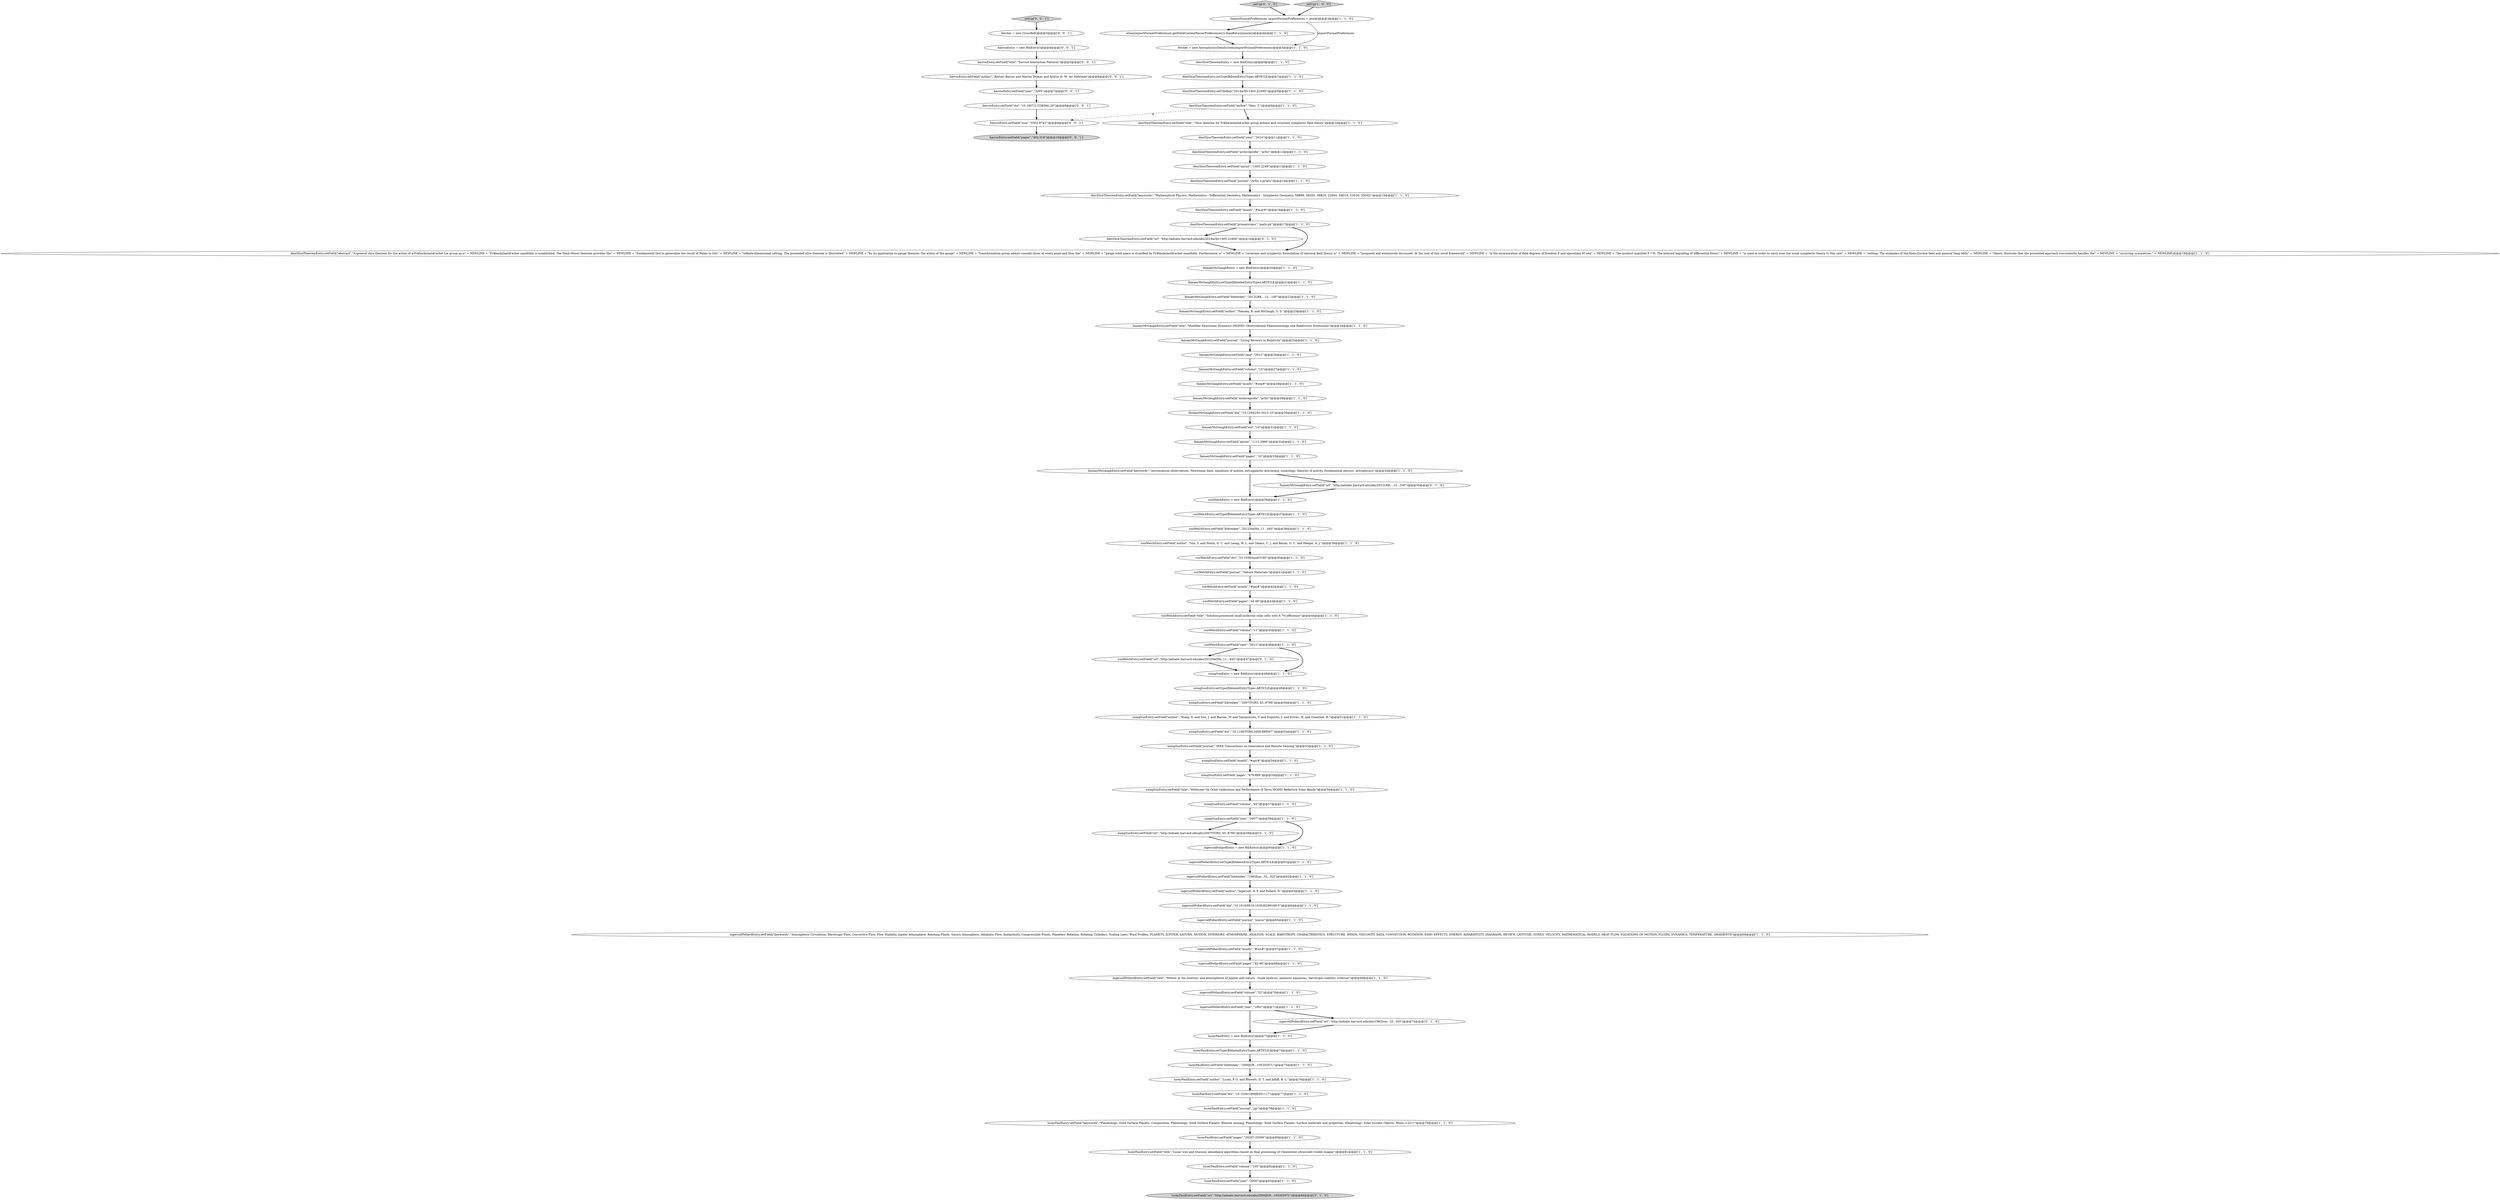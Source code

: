 digraph {
44 [style = filled, label = "diezSliceTheoremEntry = new BibEntry()@@@6@@@['1', '1', '0']", fillcolor = white, shape = ellipse image = "AAA0AAABBB1BBB"];
83 [style = filled, label = "setUp['0', '1', '0']", fillcolor = lightgray, shape = diamond image = "AAA0AAABBB2BBB"];
39 [style = filled, label = "sunWelchEntry.setField(\"journal\",\"Nature Materials\")@@@41@@@['1', '1', '0']", fillcolor = white, shape = ellipse image = "AAA0AAABBB1BBB"];
70 [style = filled, label = "sunWelchEntry.setField(\"month\",\"#jan#\")@@@42@@@['1', '1', '0']", fillcolor = white, shape = ellipse image = "AAA0AAABBB1BBB"];
53 [style = filled, label = "xiongSunEntry.setField(\"month\",\"#apr#\")@@@54@@@['1', '1', '0']", fillcolor = white, shape = ellipse image = "AAA0AAABBB1BBB"];
17 [style = filled, label = "luceyPaulEntry = new BibEntry()@@@73@@@['1', '1', '0']", fillcolor = white, shape = ellipse image = "AAA0AAABBB1BBB"];
50 [style = filled, label = "diezSliceTheoremEntry.setField(\"journal\",\"ArXiv e-prints\")@@@14@@@['1', '1', '0']", fillcolor = white, shape = ellipse image = "AAA0AAABBB1BBB"];
20 [style = filled, label = "famaeyMcGaughEntry.setField(\"eid\",\"10\")@@@31@@@['1', '1', '0']", fillcolor = white, shape = ellipse image = "AAA0AAABBB1BBB"];
2 [style = filled, label = "setUp['1', '0', '0']", fillcolor = lightgray, shape = diamond image = "AAA0AAABBB1BBB"];
13 [style = filled, label = "xiongSunEntry.setType(BiblatexEntryTypes.ARTICLE)@@@49@@@['1', '1', '0']", fillcolor = white, shape = ellipse image = "AAA0AAABBB1BBB"];
92 [style = filled, label = "setUp['0', '0', '1']", fillcolor = lightgray, shape = diamond image = "AAA0AAABBB3BBB"];
90 [style = filled, label = "barrosEntry = new BibEntry()@@@4@@@['0', '0', '1']", fillcolor = white, shape = ellipse image = "AAA0AAABBB3BBB"];
89 [style = filled, label = "barrosEntry.setField(\"issn\",\"0302-9743\")@@@9@@@['0', '0', '1']", fillcolor = white, shape = ellipse image = "AAA0AAABBB3BBB"];
55 [style = filled, label = "luceyPaulEntry.setField(\"keywords\",\"Planetology: Solid Surface Planets: Composition, Planetology: Solid Surface Planets: Remote sensing, Planetology: Solid Surface Planets: Surface materials and properties, Planetology: Solar System Objects: Moon (1221)\")@@@79@@@['1', '1', '0']", fillcolor = white, shape = ellipse image = "AAA0AAABBB1BBB"];
38 [style = filled, label = "luceyPaulEntry.setField(\"author\",\"Lucey, P. G. and Blewett, D. T. and Jolliff, B. L.\")@@@76@@@['1', '1', '0']", fillcolor = white, shape = ellipse image = "AAA0AAABBB1BBB"];
65 [style = filled, label = "xiongSunEntry.setField(\"title\",\"Multiyear On-Orbit Calibration and Performance of Terra MODIS Reflective Solar Bands\")@@@56@@@['1', '1', '0']", fillcolor = white, shape = ellipse image = "AAA0AAABBB1BBB"];
23 [style = filled, label = "diezSliceTheoremEntry.setField(\"primaryclass\",\"math-ph\")@@@17@@@['1', '1', '0']", fillcolor = white, shape = ellipse image = "AAA0AAABBB1BBB"];
26 [style = filled, label = "famaeyMcGaughEntry.setField(\"eprint\",\"1112.3960\")@@@32@@@['1', '1', '0']", fillcolor = white, shape = ellipse image = "AAA0AAABBB1BBB"];
4 [style = filled, label = "when(importFormatPreferences.getFieldContentParserPreferences()).thenReturn(mock())@@@4@@@['1', '1', '0']", fillcolor = white, shape = ellipse image = "AAA0AAABBB1BBB"];
25 [style = filled, label = "ingersollPollardEntry.setField(\"doi\",\"10.1016/0019-1035(82)90169-5\")@@@64@@@['1', '1', '0']", fillcolor = white, shape = ellipse image = "AAA0AAABBB1BBB"];
41 [style = filled, label = "diezSliceTheoremEntry.setField(\"eprint\",\"1405.2249\")@@@13@@@['1', '1', '0']", fillcolor = white, shape = ellipse image = "AAA0AAABBB1BBB"];
31 [style = filled, label = "luceyPaulEntry.setField(\"volume\",\"105\")@@@82@@@['1', '1', '0']", fillcolor = white, shape = ellipse image = "AAA0AAABBB1BBB"];
21 [style = filled, label = "xiongSunEntry.setField(\"pages\",\"879-889\")@@@55@@@['1', '1', '0']", fillcolor = white, shape = ellipse image = "AAA0AAABBB1BBB"];
27 [style = filled, label = "xiongSunEntry.setField(\"bibtexkey\",\"2007ITGRS..45..879X\")@@@50@@@['1', '1', '0']", fillcolor = white, shape = ellipse image = "AAA0AAABBB1BBB"];
85 [style = filled, label = "barrosEntry.setField(\"doi\",\"10.1007/11538394_20\")@@@8@@@['0', '0', '1']", fillcolor = white, shape = ellipse image = "AAA0AAABBB3BBB"];
81 [style = filled, label = "xiongSunEntry.setField(\"url\",\"http://adsabs.harvard.edu/abs/2007ITGRS..45..879X\")@@@59@@@['0', '1', '0']", fillcolor = white, shape = ellipse image = "AAA1AAABBB2BBB"];
71 [style = filled, label = "sunWelchEntry.setField(\"volume\",\"11\")@@@45@@@['1', '1', '0']", fillcolor = white, shape = ellipse image = "AAA0AAABBB1BBB"];
15 [style = filled, label = "diezSliceTheoremEntry.setField(\"title\",\"Slice theorem for Fr$\backslash$'echet group actions and covariant symplectic field theory\")@@@10@@@['1', '1', '0']", fillcolor = white, shape = ellipse image = "AAA0AAABBB1BBB"];
33 [style = filled, label = "sunWelchEntry = new BibEntry()@@@36@@@['1', '1', '0']", fillcolor = white, shape = ellipse image = "AAA0AAABBB1BBB"];
79 [style = filled, label = "famaeyMcGaughEntry.setField(\"url\",\"http://adsabs.harvard.edu/abs/2012LRR....15...10F\")@@@35@@@['0', '1', '0']", fillcolor = white, shape = ellipse image = "AAA1AAABBB2BBB"];
5 [style = filled, label = "luceyPaulEntry.setField(\"doi\",\"10.1029/1999JE001117\")@@@77@@@['1', '1', '0']", fillcolor = white, shape = ellipse image = "AAA0AAABBB1BBB"];
47 [style = filled, label = "famaeyMcGaughEntry.setField(\"pages\",\"10\")@@@33@@@['1', '1', '0']", fillcolor = white, shape = ellipse image = "AAA0AAABBB1BBB"];
3 [style = filled, label = "sunWelchEntry.setField(\"author\",\"Sun, Y. and Welch, G. C. and Leong, W. L. and Takacs, C. J. and Bazan, G. C. and Heeger, A. J.\")@@@39@@@['1', '1', '0']", fillcolor = white, shape = ellipse image = "AAA0AAABBB1BBB"];
48 [style = filled, label = "luceyPaulEntry.setType(BiblatexEntryTypes.ARTICLE)@@@74@@@['1', '1', '0']", fillcolor = white, shape = ellipse image = "AAA0AAABBB1BBB"];
9 [style = filled, label = "famaeyMcGaughEntry.setField(\"keywords\",\"astronomical observations, Newtonian limit, equations of motion, extragalactic astronomy, cosmology, theories of gravity, fundamental physics, astrophysics\")@@@34@@@['1', '1', '0']", fillcolor = white, shape = ellipse image = "AAA0AAABBB1BBB"];
67 [style = filled, label = "ImportFormatPreferences importFormatPreferences = mock()@@@3@@@['1', '1', '0']", fillcolor = white, shape = ellipse image = "AAA0AAABBB1BBB"];
75 [style = filled, label = "xiongSunEntry.setField(\"doi\",\"10.1109/TGRS.2006.890567\")@@@52@@@['1', '1', '0']", fillcolor = white, shape = ellipse image = "AAA0AAABBB1BBB"];
37 [style = filled, label = "xiongSunEntry.setField(\"journal\",\"IEEE Transactions on Geoscience and Remote Sensing\")@@@53@@@['1', '1', '0']", fillcolor = white, shape = ellipse image = "AAA0AAABBB1BBB"];
58 [style = filled, label = "sunWelchEntry.setField(\"pages\",\"44-48\")@@@43@@@['1', '1', '0']", fillcolor = white, shape = ellipse image = "AAA0AAABBB1BBB"];
34 [style = filled, label = "sunWelchEntry.setType(BiblatexEntryTypes.ARTICLE)@@@37@@@['1', '1', '0']", fillcolor = white, shape = ellipse image = "AAA0AAABBB1BBB"];
8 [style = filled, label = "diezSliceTheoremEntry.setCiteKey(\"2014arXiv1405.2249D\")@@@8@@@['1', '1', '0']", fillcolor = white, shape = ellipse image = "AAA0AAABBB1BBB"];
84 [style = filled, label = "barrosEntry.setField(\"author\",\"Alistair Barros and Marlon Dumas and Arthur H. M. ter Hofstede\")@@@6@@@['0', '0', '1']", fillcolor = white, shape = ellipse image = "AAA0AAABBB3BBB"];
77 [style = filled, label = "sunWelchEntry.setField(\"url\",\"http://adsabs.harvard.edu/abs/2012NatMa..11...44S\")@@@47@@@['0', '1', '0']", fillcolor = white, shape = ellipse image = "AAA1AAABBB2BBB"];
56 [style = filled, label = "ingersollPollardEntry.setType(BiblatexEntryTypes.ARTICLE)@@@61@@@['1', '1', '0']", fillcolor = white, shape = ellipse image = "AAA0AAABBB1BBB"];
40 [style = filled, label = "ingersollPollardEntry.setField(\"journal\",\"\icarus\")@@@65@@@['1', '1', '0']", fillcolor = white, shape = ellipse image = "AAA0AAABBB1BBB"];
36 [style = filled, label = "sunWelchEntry.setField(\"bibtexkey\",\"2012NatMa..11...44S\")@@@38@@@['1', '1', '0']", fillcolor = white, shape = ellipse image = "AAA0AAABBB1BBB"];
49 [style = filled, label = "luceyPaulEntry.setField(\"bibtexkey\",\"2000JGR...10520297L\")@@@75@@@['1', '1', '0']", fillcolor = white, shape = ellipse image = "AAA0AAABBB1BBB"];
59 [style = filled, label = "ingersollPollardEntry.setField(\"author\",\"Ingersoll, A. P. and Pollard, D.\")@@@63@@@['1', '1', '0']", fillcolor = white, shape = ellipse image = "AAA0AAABBB1BBB"];
16 [style = filled, label = "famaeyMcGaughEntry.setField(\"month\",\"#sep#\")@@@28@@@['1', '1', '0']", fillcolor = white, shape = ellipse image = "AAA0AAABBB1BBB"];
6 [style = filled, label = "sunWelchEntry.setField(\"title\",\"Solution-processed small-molecule solar cells with 6.7\% efficiency\")@@@44@@@['1', '1', '0']", fillcolor = white, shape = ellipse image = "AAA0AAABBB1BBB"];
54 [style = filled, label = "ingersollPollardEntry.setField(\"month\",\"#oct#\")@@@67@@@['1', '1', '0']", fillcolor = white, shape = ellipse image = "AAA0AAABBB1BBB"];
60 [style = filled, label = "xiongSunEntry = new BibEntry()@@@48@@@['1', '1', '0']", fillcolor = white, shape = ellipse image = "AAA0AAABBB1BBB"];
82 [style = filled, label = "ingersollPollardEntry.setField(\"url\",\"http://adsabs.harvard.edu/abs/1982Icar...52...62I\")@@@72@@@['0', '1', '0']", fillcolor = white, shape = ellipse image = "AAA1AAABBB2BBB"];
76 [style = filled, label = "diezSliceTheoremEntry.setField(\"year\",\"2014\")@@@11@@@['1', '1', '0']", fillcolor = white, shape = ellipse image = "AAA0AAABBB1BBB"];
86 [style = filled, label = "barrosEntry.setField(\"year\",\"2005\")@@@7@@@['0', '0', '1']", fillcolor = white, shape = ellipse image = "AAA0AAABBB3BBB"];
68 [style = filled, label = "diezSliceTheoremEntry.setType(BibtexEntryTypes.ARTICLE)@@@7@@@['1', '1', '0']", fillcolor = white, shape = ellipse image = "AAA0AAABBB1BBB"];
78 [style = filled, label = "luceyPaulEntry.setField(\"url\",\"http://adsabs.harvard.edu/abs/2000JGR...10520297L\")@@@84@@@['0', '1', '0']", fillcolor = lightgray, shape = ellipse image = "AAA1AAABBB2BBB"];
91 [style = filled, label = "fetcher = new CrossRef()@@@3@@@['0', '0', '1']", fillcolor = white, shape = ellipse image = "AAA0AAABBB3BBB"];
66 [style = filled, label = "luceyPaulEntry.setField(\"year\",\"2000\")@@@83@@@['1', '1', '0']", fillcolor = white, shape = ellipse image = "AAA0AAABBB1BBB"];
69 [style = filled, label = "diezSliceTheoremEntry.setField(\"month\",\"#may#\")@@@16@@@['1', '1', '0']", fillcolor = white, shape = ellipse image = "AAA0AAABBB1BBB"];
88 [style = filled, label = "barrosEntry.setField(\"title\",\"Service Interaction Patterns\")@@@5@@@['0', '0', '1']", fillcolor = white, shape = ellipse image = "AAA0AAABBB3BBB"];
80 [style = filled, label = "diezSliceTheoremEntry.setField(\"url\",\"http://adsabs.harvard.edu/abs/2014arXiv1405.2249D\")@@@18@@@['0', '1', '0']", fillcolor = white, shape = ellipse image = "AAA1AAABBB2BBB"];
45 [style = filled, label = "diezSliceTheoremEntry.setField(\"abstract\",\"A general slice theorem for the action of a Fr$\backslash$'echet Lie group on a\" + NEWLINE + \"Fr$\backslash$'echet manifolds is established. The Nash-Moser theorem provides the\" + NEWLINE + \"fundamental tool to generalize the result of Palais to this\" + NEWLINE + \"infinite-dimensional setting. The presented slice theorem is illustrated\" + NEWLINE + \"by its application to gauge theories: the action of the gauge\" + NEWLINE + \"transformation group admits smooth slices at every point and thus the\" + NEWLINE + \"gauge orbit space is stratified by Fr$\backslash$'echet manifolds. Furthermore, a\" + NEWLINE + \"covariant and symplectic formulation of classical field theory is\" + NEWLINE + \"proposed and extensively discussed. At the root of this novel framework\" + NEWLINE + \"is the incorporation of field degrees of freedom F and spacetime M into\" + NEWLINE + \"the product manifold F * M. The induced bigrading of differential forms\" + NEWLINE + \"is used in order to carry over the usual symplectic theory to this new\" + NEWLINE + \"setting. The examples of the Klein-Gordon field and general Yang-Mills\" + NEWLINE + \"theory illustrate that the presented approach conveniently handles the\" + NEWLINE + \"occurring symmetries.\" + NEWLINE)@@@19@@@['1', '1', '0']", fillcolor = white, shape = ellipse image = "AAA0AAABBB1BBB"];
87 [style = filled, label = "barrosEntry.setField(\"pages\",\"302-318\")@@@10@@@['0', '0', '1']", fillcolor = lightgray, shape = ellipse image = "AAA0AAABBB3BBB"];
46 [style = filled, label = "sunWelchEntry.setField(\"year\",\"2012\")@@@46@@@['1', '1', '0']", fillcolor = white, shape = ellipse image = "AAA0AAABBB1BBB"];
57 [style = filled, label = "famaeyMcGaughEntry.setField(\"volume\",\"15\")@@@27@@@['1', '1', '0']", fillcolor = white, shape = ellipse image = "AAA0AAABBB1BBB"];
0 [style = filled, label = "ingersollPollardEntry.setField(\"volume\",\"52\")@@@70@@@['1', '1', '0']", fillcolor = white, shape = ellipse image = "AAA0AAABBB1BBB"];
10 [style = filled, label = "xiongSunEntry.setField(\"author\",\"Xiong, X. and Sun, J. and Barnes, W. and Salomonson, V. and Esposito, J. and Erives, H. and Guenther, B.\")@@@51@@@['1', '1', '0']", fillcolor = white, shape = ellipse image = "AAA0AAABBB1BBB"];
28 [style = filled, label = "ingersollPollardEntry.setField(\"year\",\"1982\")@@@71@@@['1', '1', '0']", fillcolor = white, shape = ellipse image = "AAA0AAABBB1BBB"];
22 [style = filled, label = "ingersollPollardEntry = new BibEntry()@@@60@@@['1', '1', '0']", fillcolor = white, shape = ellipse image = "AAA0AAABBB1BBB"];
18 [style = filled, label = "famaeyMcGaughEntry.setField(\"year\",\"2012\")@@@26@@@['1', '1', '0']", fillcolor = white, shape = ellipse image = "AAA0AAABBB1BBB"];
64 [style = filled, label = "sunWelchEntry.setField(\"doi\",\"10.1038/nmat3160\")@@@40@@@['1', '1', '0']", fillcolor = white, shape = ellipse image = "AAA0AAABBB1BBB"];
73 [style = filled, label = "famaeyMcGaughEntry.setField(\"bibtexkey\",\"2012LRR....15...10F\")@@@22@@@['1', '1', '0']", fillcolor = white, shape = ellipse image = "AAA0AAABBB1BBB"];
74 [style = filled, label = "ingersollPollardEntry.setField(\"keywords\",\"Atmospheric Circulation, Barotropic Flow, Convective Flow, Flow Stability, Jupiter Atmosphere, Rotating Fluids, Saturn Atmosphere, Adiabatic Flow, Anelasticity, Compressible Fluids, Planetary Rotation, Rotating Cylinders, Scaling Laws, Wind Profiles, PLANETS, JUPITER, SATURN, MOTION, INTERIORS, ATMOSPHERE, ANALYSIS, SCALE, BAROTROPY, CHARACTERISTICS, STRUCTURE, WINDS, VISCOSITY, DATA, CONVECTION, ROTATION, EDDY EFFECTS, ENERGY, ADIABATICITY, DIAGRAMS, REVIEW, LATITUDE, ZONES, VELOCITY, MATHEMATICAL MODELS, HEAT FLOW, EQUATIONS OF MOTION, FLUIDS, DYNAMICS, TEMPERATURE, GRADIENTS\")@@@66@@@['1', '1', '0']", fillcolor = white, shape = ellipse image = "AAA0AAABBB1BBB"];
24 [style = filled, label = "diezSliceTheoremEntry.setField(\"archiveprefix\",\"arXiv\")@@@12@@@['1', '1', '0']", fillcolor = white, shape = ellipse image = "AAA0AAABBB1BBB"];
51 [style = filled, label = "luceyPaulEntry.setField(\"journal\",\"\jgr\")@@@78@@@['1', '1', '0']", fillcolor = white, shape = ellipse image = "AAA0AAABBB1BBB"];
62 [style = filled, label = "ingersollPollardEntry.setField(\"bibtexkey\",\"1982Icar...52...62I\")@@@62@@@['1', '1', '0']", fillcolor = white, shape = ellipse image = "AAA0AAABBB1BBB"];
32 [style = filled, label = "fetcher = new AstrophysicsDataSystem(importFormatPreferences)@@@5@@@['1', '1', '0']", fillcolor = white, shape = ellipse image = "AAA0AAABBB1BBB"];
7 [style = filled, label = "diezSliceTheoremEntry.setField(\"author\",\"Diez, T.\")@@@9@@@['1', '1', '0']", fillcolor = white, shape = ellipse image = "AAA0AAABBB1BBB"];
1 [style = filled, label = "ingersollPollardEntry.setField(\"pages\",\"62-80\")@@@68@@@['1', '1', '0']", fillcolor = white, shape = ellipse image = "AAA0AAABBB1BBB"];
35 [style = filled, label = "famaeyMcGaughEntry.setField(\"doi\",\"10.12942/lrr-2012-10\")@@@30@@@['1', '1', '0']", fillcolor = white, shape = ellipse image = "AAA0AAABBB1BBB"];
63 [style = filled, label = "xiongSunEntry.setField(\"volume\",\"45\")@@@57@@@['1', '1', '0']", fillcolor = white, shape = ellipse image = "AAA0AAABBB1BBB"];
14 [style = filled, label = "ingersollPollardEntry.setField(\"title\",\"Motion in the interiors and atmospheres of Jupiter and Saturn - Scale analysis, anelastic equations, barotropic stability criterion\")@@@69@@@['1', '1', '0']", fillcolor = white, shape = ellipse image = "AAA0AAABBB1BBB"];
61 [style = filled, label = "famaeyMcGaughEntry.setType(BiblatexEntryTypes.ARTICLE)@@@21@@@['1', '1', '0']", fillcolor = white, shape = ellipse image = "AAA0AAABBB1BBB"];
19 [style = filled, label = "famaeyMcGaughEntry.setField(\"archiveprefix\",\"arXiv\")@@@29@@@['1', '1', '0']", fillcolor = white, shape = ellipse image = "AAA0AAABBB1BBB"];
29 [style = filled, label = "luceyPaulEntry.setField(\"title\",\"Lunar iron and titanium abundance algorithms based on final processing of Clementine ultraviolet-visible images\")@@@81@@@['1', '1', '0']", fillcolor = white, shape = ellipse image = "AAA0AAABBB1BBB"];
11 [style = filled, label = "diezSliceTheoremEntry.setField(\"keywords\",\"Mathematical Physics, Mathematics - Differential Geometry, Mathematics - Symplectic Geometry, 58B99, 58Z05, 58B25, 22E65, 58D19, 53D20, 53D42\")@@@15@@@['1', '1', '0']", fillcolor = white, shape = ellipse image = "AAA0AAABBB1BBB"];
43 [style = filled, label = "famaeyMcGaughEntry = new BibEntry()@@@20@@@['1', '1', '0']", fillcolor = white, shape = ellipse image = "AAA0AAABBB1BBB"];
42 [style = filled, label = "luceyPaulEntry.setField(\"pages\",\"20297-20306\")@@@80@@@['1', '1', '0']", fillcolor = white, shape = ellipse image = "AAA0AAABBB1BBB"];
12 [style = filled, label = "famaeyMcGaughEntry.setField(\"author\",\"Famaey, B. and McGaugh, S. S.\")@@@23@@@['1', '1', '0']", fillcolor = white, shape = ellipse image = "AAA0AAABBB1BBB"];
52 [style = filled, label = "famaeyMcGaughEntry.setField(\"title\",\"Modified Newtonian Dynamics (MOND): Observational Phenomenology and Relativistic Extensions\")@@@24@@@['1', '1', '0']", fillcolor = white, shape = ellipse image = "AAA0AAABBB1BBB"];
72 [style = filled, label = "xiongSunEntry.setField(\"year\",\"2007\")@@@58@@@['1', '1', '0']", fillcolor = white, shape = ellipse image = "AAA0AAABBB1BBB"];
30 [style = filled, label = "famaeyMcGaughEntry.setField(\"journal\",\"Living Reviews in Relativity\")@@@25@@@['1', '1', '0']", fillcolor = white, shape = ellipse image = "AAA0AAABBB1BBB"];
69->23 [style = bold, label=""];
89->87 [style = bold, label=""];
40->74 [style = bold, label=""];
60->13 [style = bold, label=""];
3->64 [style = bold, label=""];
33->34 [style = bold, label=""];
72->81 [style = bold, label=""];
14->0 [style = bold, label=""];
64->39 [style = bold, label=""];
11->69 [style = bold, label=""];
43->61 [style = bold, label=""];
88->84 [style = bold, label=""];
39->70 [style = bold, label=""];
54->1 [style = bold, label=""];
82->17 [style = bold, label=""];
92->91 [style = bold, label=""];
63->72 [style = bold, label=""];
62->59 [style = bold, label=""];
23->80 [style = bold, label=""];
37->53 [style = bold, label=""];
50->11 [style = bold, label=""];
59->25 [style = bold, label=""];
36->3 [style = bold, label=""];
38->5 [style = bold, label=""];
84->86 [style = bold, label=""];
67->4 [style = bold, label=""];
31->66 [style = bold, label=""];
1->14 [style = bold, label=""];
5->51 [style = bold, label=""];
45->43 [style = bold, label=""];
13->27 [style = bold, label=""];
77->60 [style = bold, label=""];
83->67 [style = bold, label=""];
61->73 [style = bold, label=""];
22->56 [style = bold, label=""];
58->6 [style = bold, label=""];
52->30 [style = bold, label=""];
81->22 [style = bold, label=""];
17->48 [style = bold, label=""];
19->35 [style = bold, label=""];
42->29 [style = bold, label=""];
28->17 [style = bold, label=""];
65->63 [style = bold, label=""];
35->20 [style = bold, label=""];
70->58 [style = bold, label=""];
86->85 [style = bold, label=""];
74->54 [style = bold, label=""];
49->38 [style = bold, label=""];
75->37 [style = bold, label=""];
23->45 [style = bold, label=""];
71->46 [style = bold, label=""];
30->18 [style = bold, label=""];
16->19 [style = bold, label=""];
34->36 [style = bold, label=""];
10->75 [style = bold, label=""];
29->31 [style = bold, label=""];
51->55 [style = bold, label=""];
8->7 [style = bold, label=""];
7->15 [style = bold, label=""];
6->71 [style = bold, label=""];
25->40 [style = bold, label=""];
53->21 [style = bold, label=""];
48->49 [style = bold, label=""];
26->47 [style = bold, label=""];
46->77 [style = bold, label=""];
56->62 [style = bold, label=""];
73->12 [style = bold, label=""];
9->79 [style = bold, label=""];
4->32 [style = bold, label=""];
55->42 [style = bold, label=""];
66->78 [style = bold, label=""];
41->50 [style = bold, label=""];
90->88 [style = bold, label=""];
80->45 [style = bold, label=""];
47->9 [style = bold, label=""];
79->33 [style = bold, label=""];
15->76 [style = bold, label=""];
68->8 [style = bold, label=""];
67->32 [style = solid, label="importFormatPreferences"];
44->68 [style = bold, label=""];
21->65 [style = bold, label=""];
9->33 [style = bold, label=""];
24->41 [style = bold, label=""];
46->60 [style = bold, label=""];
2->67 [style = bold, label=""];
28->82 [style = bold, label=""];
57->16 [style = bold, label=""];
27->10 [style = bold, label=""];
18->57 [style = bold, label=""];
32->44 [style = bold, label=""];
72->22 [style = bold, label=""];
85->89 [style = bold, label=""];
76->24 [style = bold, label=""];
0->28 [style = bold, label=""];
20->26 [style = bold, label=""];
91->90 [style = bold, label=""];
7->89 [style = dashed, label="0"];
12->52 [style = bold, label=""];
}
